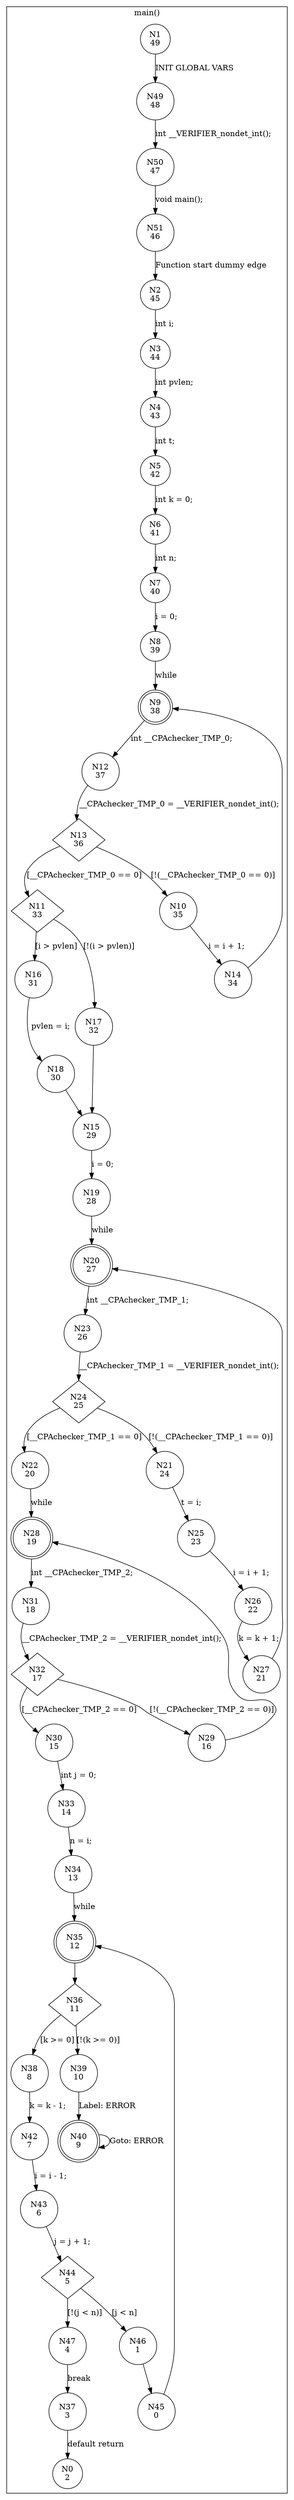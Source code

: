 digraph CFA {
1 [shape="circle" label="N1\n49"]
49 [shape="circle" label="N49\n48"]
50 [shape="circle" label="N50\n47"]
51 [shape="circle" label="N51\n46"]
2 [shape="circle" label="N2\n45"]
3 [shape="circle" label="N3\n44"]
4 [shape="circle" label="N4\n43"]
5 [shape="circle" label="N5\n42"]
6 [shape="circle" label="N6\n41"]
7 [shape="circle" label="N7\n40"]
8 [shape="circle" label="N8\n39"]
9 [shape="doublecircle" label="N9\n38"]
12 [shape="circle" label="N12\n37"]
13 [shape="diamond" label="N13\n36"]
10 [shape="circle" label="N10\n35"]
14 [shape="circle" label="N14\n34"]
11 [shape="diamond" label="N11\n33"]
17 [shape="circle" label="N17\n32"]
15 [shape="circle" label="N15\n29"]
19 [shape="circle" label="N19\n28"]
20 [shape="doublecircle" label="N20\n27"]
23 [shape="circle" label="N23\n26"]
24 [shape="diamond" label="N24\n25"]
21 [shape="circle" label="N21\n24"]
25 [shape="circle" label="N25\n23"]
26 [shape="circle" label="N26\n22"]
27 [shape="circle" label="N27\n21"]
22 [shape="circle" label="N22\n20"]
28 [shape="doublecircle" label="N28\n19"]
31 [shape="circle" label="N31\n18"]
32 [shape="diamond" label="N32\n17"]
29 [shape="circle" label="N29\n16"]
30 [shape="circle" label="N30\n15"]
33 [shape="circle" label="N33\n14"]
34 [shape="circle" label="N34\n13"]
35 [shape="doublecircle" label="N35\n12"]
36 [shape="diamond" label="N36\n11"]
39 [shape="circle" label="N39\n10"]
40 [shape="doublecircle" label="N40\n9"]
38 [shape="circle" label="N38\n8"]
42 [shape="circle" label="N42\n7"]
43 [shape="circle" label="N43\n6"]
44 [shape="diamond" label="N44\n5"]
47 [shape="circle" label="N47\n4"]
37 [shape="circle" label="N37\n3"]
0 [shape="circle" label="N0\n2"]
46 [shape="circle" label="N46\n1"]
45 [shape="circle" label="N45\n0"]
16 [shape="circle" label="N16\n31"]
18 [shape="circle" label="N18\n30"]
node [shape="circle"]
subgraph cluster_main {
label="main()"
1 -> 49 [label="INIT GLOBAL VARS"]
49 -> 50 [label="int __VERIFIER_nondet_int();"]
50 -> 51 [label="void main();"]
51 -> 2 [label="Function start dummy edge"]
2 -> 3 [label="int i;"]
3 -> 4 [label="int pvlen;"]
4 -> 5 [label="int t;"]
5 -> 6 [label="int k = 0;"]
6 -> 7 [label="int n;"]
7 -> 8 [label="i = 0;"]
8 -> 9 [label="while"]
9 -> 12 [label="int __CPAchecker_TMP_0;"]
12 -> 13 [label="__CPAchecker_TMP_0 = __VERIFIER_nondet_int();"]
13 -> 11 [label="[__CPAchecker_TMP_0 == 0]"]
13 -> 10 [label="[!(__CPAchecker_TMP_0 == 0)]"]
10 -> 14 [label="i = i + 1;"]
14 -> 9 [label=""]
11 -> 16 [label="[i > pvlen]"]
11 -> 17 [label="[!(i > pvlen)]"]
17 -> 15 [label=""]
15 -> 19 [label="i = 0;"]
19 -> 20 [label="while"]
20 -> 23 [label="int __CPAchecker_TMP_1;"]
23 -> 24 [label="__CPAchecker_TMP_1 = __VERIFIER_nondet_int();"]
24 -> 22 [label="[__CPAchecker_TMP_1 == 0]"]
24 -> 21 [label="[!(__CPAchecker_TMP_1 == 0)]"]
21 -> 25 [label="t = i;"]
25 -> 26 [label="i = i + 1;"]
26 -> 27 [label="k = k + 1;"]
27 -> 20 [label=""]
22 -> 28 [label="while"]
28 -> 31 [label="int __CPAchecker_TMP_2;"]
31 -> 32 [label="__CPAchecker_TMP_2 = __VERIFIER_nondet_int();"]
32 -> 30 [label="[__CPAchecker_TMP_2 == 0]"]
32 -> 29 [label="[!(__CPAchecker_TMP_2 == 0)]"]
29 -> 28 [label=""]
30 -> 33 [label="int j = 0;"]
33 -> 34 [label="n = i;"]
34 -> 35 [label="while"]
35 -> 36 [label=""]
36 -> 38 [label="[k >= 0]"]
36 -> 39 [label="[!(k >= 0)]"]
39 -> 40 [label="Label: ERROR"]
40 -> 40 [label="Goto: ERROR"]
38 -> 42 [label="k = k - 1;"]
42 -> 43 [label="i = i - 1;"]
43 -> 44 [label="j = j + 1;"]
44 -> 46 [label="[j < n]"]
44 -> 47 [label="[!(j < n)]"]
47 -> 37 [label="break"]
37 -> 0 [label="default return"]
46 -> 45 [label=""]
45 -> 35 [label=""]
16 -> 18 [label="pvlen = i;"]
18 -> 15 [label=""]}
}